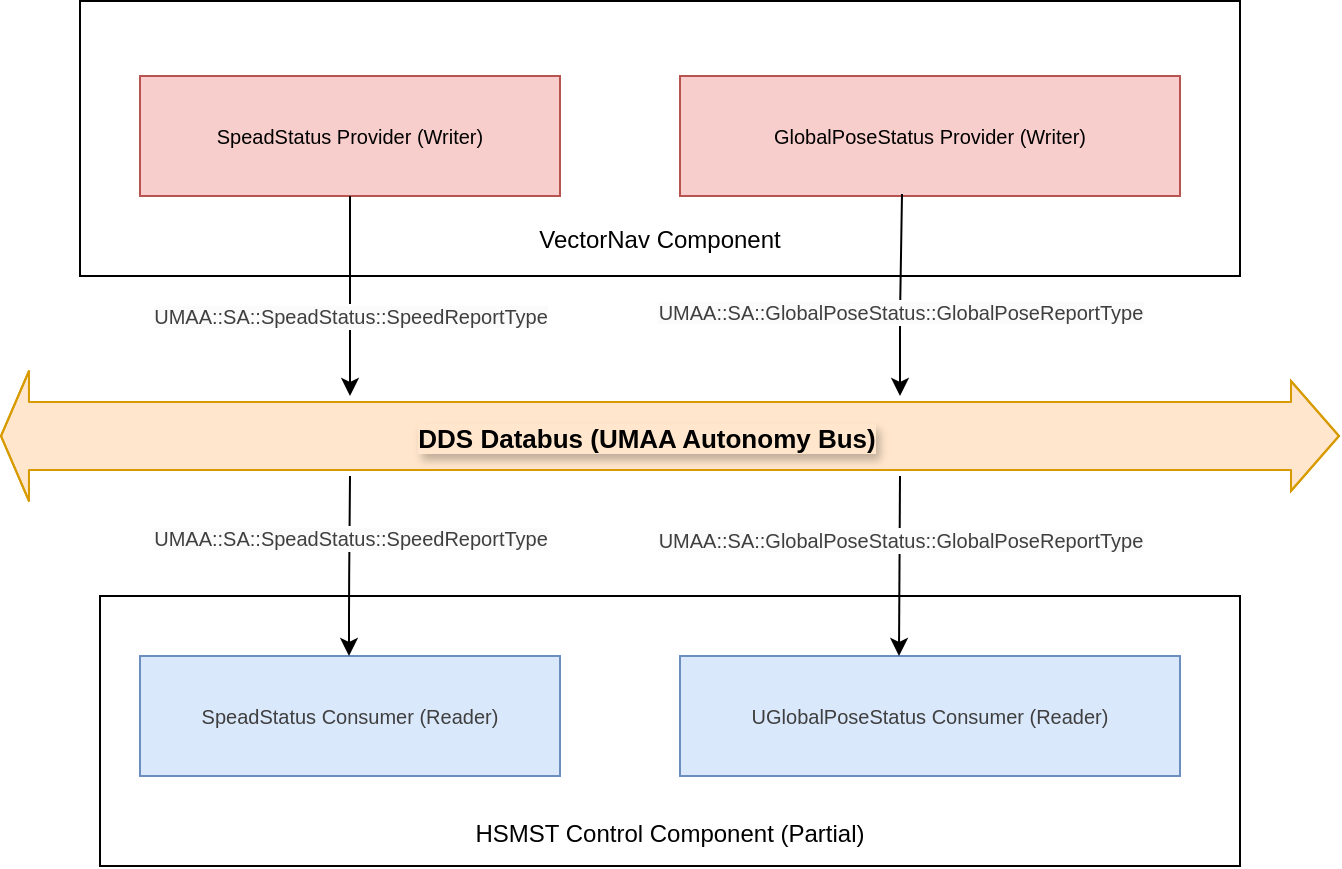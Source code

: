 <mxfile>
    <diagram id="zGy3KV6-eT-axZNdkt8i" name="Page-1">
        <mxGraphModel dx="461" dy="407" grid="1" gridSize="10" guides="1" tooltips="1" connect="1" arrows="1" fold="1" page="1" pageScale="1" pageWidth="850" pageHeight="1100" math="0" shadow="0">
            <root>
                <mxCell id="0"/>
                <mxCell id="1" parent="0"/>
                <mxCell id="4" value="&lt;div&gt;&lt;br&gt;&lt;/div&gt;&lt;div&gt;&lt;br&gt;&lt;/div&gt;&lt;div&gt;&lt;br&gt;&lt;/div&gt;&lt;div&gt;&lt;br&gt;&lt;/div&gt;&lt;div&gt;&lt;br&gt;&lt;/div&gt;&lt;div&gt;&lt;br&gt;&lt;/div&gt;&lt;div&gt;&lt;br&gt;&lt;/div&gt;&lt;div&gt;VectorNav Component&lt;/div&gt;" style="rounded=0;whiteSpace=wrap;html=1;" parent="1" vertex="1">
                    <mxGeometry x="70" y="182.5" width="580" height="137.5" as="geometry"/>
                </mxCell>
                <mxCell id="2" value="&lt;font style=&quot;font-size: 10px;&quot;&gt;&lt;font style=&quot;&quot;&gt;SpeadStatus&lt;/font&gt;&amp;nbsp;Provider (Writer)&lt;/font&gt;" style="rounded=0;whiteSpace=wrap;html=1;fillColor=#f8cecc;strokeColor=#b85450;" parent="1" vertex="1">
                    <mxGeometry x="100" y="220" width="210" height="60" as="geometry"/>
                </mxCell>
                <mxCell id="3" value="&lt;font style=&quot;font-size: 10px;&quot;&gt;GlobalPoseStatus Provider (Writer)&lt;/font&gt;" style="rounded=0;whiteSpace=wrap;html=1;fillColor=#f8cecc;strokeColor=#b85450;" parent="1" vertex="1">
                    <mxGeometry x="370" y="220" width="250" height="60" as="geometry"/>
                </mxCell>
                <mxCell id="5" value="" style="shape=flexArrow;endArrow=classic;startArrow=classic;html=1;startWidth=30;startSize=4.33;width=34;endSize=7.67;fillColor=#ffe6cc;strokeColor=#d79b00;fontSize=12;" parent="1" edge="1">
                    <mxGeometry width="100" height="100" relative="1" as="geometry">
                        <mxPoint x="30" y="400" as="sourcePoint"/>
                        <mxPoint x="700" y="400" as="targetPoint"/>
                        <Array as="points">
                            <mxPoint x="250" y="400"/>
                        </Array>
                    </mxGeometry>
                </mxCell>
                <mxCell id="6" value="DDS Databus (UMAA Autonomy Bus)" style="edgeLabel;html=1;align=center;verticalAlign=middle;resizable=0;points=[];fontStyle=1;textShadow=1;labelBackgroundColor=#FFE6CC;fontSize=13;spacing=2;spacingTop=-9;" parent="5" vertex="1" connectable="0">
                    <mxGeometry x="-0.037" y="-5" relative="1" as="geometry">
                        <mxPoint as="offset"/>
                    </mxGeometry>
                </mxCell>
                <object label="" id="7">
                    <mxCell style="endArrow=classic;html=1;exitX=0.5;exitY=1;exitDx=0;exitDy=0;" parent="1" source="2" edge="1">
                        <mxGeometry width="50" height="50" relative="1" as="geometry">
                            <mxPoint x="200" y="440" as="sourcePoint"/>
                            <mxPoint x="205" y="380" as="targetPoint"/>
                        </mxGeometry>
                    </mxCell>
                </object>
                <mxCell id="14" value="&lt;font style=&quot;color: rgb(63, 63, 63); font-size: 10px; text-wrap-mode: wrap; background-color: rgb(251, 251, 251);&quot;&gt;U&lt;/font&gt;&lt;font style=&quot;color: rgb(63, 63, 63); font-size: 10px; text-wrap-mode: wrap; background-color: rgb(251, 251, 251);&quot;&gt;MAA::SA::SpeadStatus::SpeedRepo&lt;/font&gt;&lt;span style=&quot;color: rgb(63, 63, 63); font-size: 10px; text-wrap-mode: wrap; background-color: rgb(251, 251, 251);&quot;&gt;rtType&lt;/span&gt;" style="edgeLabel;html=1;align=center;verticalAlign=middle;resizable=0;points=[];" vertex="1" connectable="0" parent="7">
                    <mxGeometry x="-0.087" y="-1" relative="1" as="geometry">
                        <mxPoint x="1" y="14" as="offset"/>
                    </mxGeometry>
                </mxCell>
                <mxCell id="8" value="" style="endArrow=classic;html=1;exitX=0.444;exitY=0.983;exitDx=0;exitDy=0;exitPerimeter=0;" parent="1" source="3" edge="1">
                    <mxGeometry width="50" height="50" relative="1" as="geometry">
                        <mxPoint x="490" y="360" as="sourcePoint"/>
                        <mxPoint x="480" y="380" as="targetPoint"/>
                        <Array as="points">
                            <mxPoint x="480" y="340"/>
                        </Array>
                    </mxGeometry>
                </mxCell>
                <mxCell id="16" value="&lt;span style=&quot;color: rgb(63, 63, 63); font-size: 10px; text-wrap-mode: wrap; background-color: rgb(251, 251, 251);&quot;&gt;UMAA::SA::GlobalPoseStatus::GlobalPoseReportType&lt;/span&gt;" style="edgeLabel;html=1;align=center;verticalAlign=middle;resizable=0;points=[];" vertex="1" connectable="0" parent="8">
                    <mxGeometry x="-0.021" relative="1" as="geometry">
                        <mxPoint y="9" as="offset"/>
                    </mxGeometry>
                </mxCell>
                <mxCell id="9" value="&lt;div&gt;&lt;br&gt;&lt;/div&gt;&lt;div&gt;&lt;br&gt;&lt;/div&gt;&lt;div&gt;&lt;br&gt;&lt;/div&gt;&lt;div&gt;&lt;br&gt;&lt;/div&gt;&lt;div&gt;&lt;br&gt;&lt;/div&gt;&lt;div&gt;&lt;br&gt;&lt;/div&gt;&lt;div&gt;&lt;br&gt;&lt;/div&gt;&lt;div&gt;HSMST Control Component (Partial)&lt;/div&gt;" style="rounded=0;whiteSpace=wrap;html=1;" parent="1" vertex="1">
                    <mxGeometry x="80" y="480" width="570" height="135" as="geometry"/>
                </mxCell>
                <mxCell id="10" value="&lt;font style=&quot;color: rgb(63, 63, 63); font-size: 10px;&quot;&gt;SpeadStatus&lt;/font&gt;&lt;span style=&quot;color: rgb(63, 63, 63); font-size: 10px;&quot;&gt;&amp;nbsp;Consumer (Reader)&lt;/span&gt;" style="rounded=0;whiteSpace=wrap;html=1;fillColor=#dae8fc;strokeColor=#6c8ebf;" parent="1" vertex="1">
                    <mxGeometry x="100" y="510" width="210" height="60" as="geometry"/>
                </mxCell>
                <mxCell id="11" value="&lt;span style=&quot;color: rgb(63, 63, 63); font-size: 10px;&quot;&gt;UGlobalPoseStatus Consumer (Reader)&lt;/span&gt;" style="rounded=0;whiteSpace=wrap;html=1;fillColor=#dae8fc;strokeColor=#6c8ebf;" parent="1" vertex="1">
                    <mxGeometry x="370" y="510" width="250" height="60" as="geometry"/>
                </mxCell>
                <mxCell id="12" value="" style="endArrow=classic;html=1;" parent="1" edge="1">
                    <mxGeometry width="50" height="50" relative="1" as="geometry">
                        <mxPoint x="205" y="420" as="sourcePoint"/>
                        <mxPoint x="204.5" y="510" as="targetPoint"/>
                        <Array as="points">
                            <mxPoint x="204.5" y="480"/>
                        </Array>
                    </mxGeometry>
                </mxCell>
                <mxCell id="17" value="&lt;font style=&quot;text-wrap-mode: wrap; background-color: rgb(251, 251, 251); font-size: 10px; color: rgb(63, 63, 63);&quot;&gt;U&lt;/font&gt;&lt;font style=&quot;text-wrap-mode: wrap; background-color: rgb(251, 251, 251); font-size: 10px; color: rgb(63, 63, 63);&quot;&gt;MAA::SA::SpeadStatus::SpeedRepo&lt;/font&gt;&lt;span style=&quot;text-wrap-mode: wrap; background-color: rgb(251, 251, 251); font-size: 10px; color: rgb(63, 63, 63);&quot;&gt;rtType&lt;/span&gt;" style="edgeLabel;html=1;align=center;verticalAlign=middle;resizable=0;points=[];" vertex="1" connectable="0" parent="12">
                    <mxGeometry x="-0.311" relative="1" as="geometry">
                        <mxPoint as="offset"/>
                    </mxGeometry>
                </mxCell>
                <mxCell id="13" value="" style="endArrow=classic;html=1;" parent="1" edge="1">
                    <mxGeometry width="50" height="50" relative="1" as="geometry">
                        <mxPoint x="480" y="420" as="sourcePoint"/>
                        <mxPoint x="479.5" y="510" as="targetPoint"/>
                        <Array as="points"/>
                    </mxGeometry>
                </mxCell>
                <mxCell id="18" value="&lt;span style=&quot;color: rgb(63, 63, 63); font-size: 10px; text-wrap-mode: wrap; background-color: rgb(251, 251, 251);&quot;&gt;UMAA::SA::GlobalPoseStatus::GlobalPoseReportType&lt;/span&gt;" style="edgeLabel;html=1;align=center;verticalAlign=middle;resizable=0;points=[];" vertex="1" connectable="0" parent="13">
                    <mxGeometry x="-0.289" relative="1" as="geometry">
                        <mxPoint as="offset"/>
                    </mxGeometry>
                </mxCell>
            </root>
        </mxGraphModel>
    </diagram>
</mxfile>